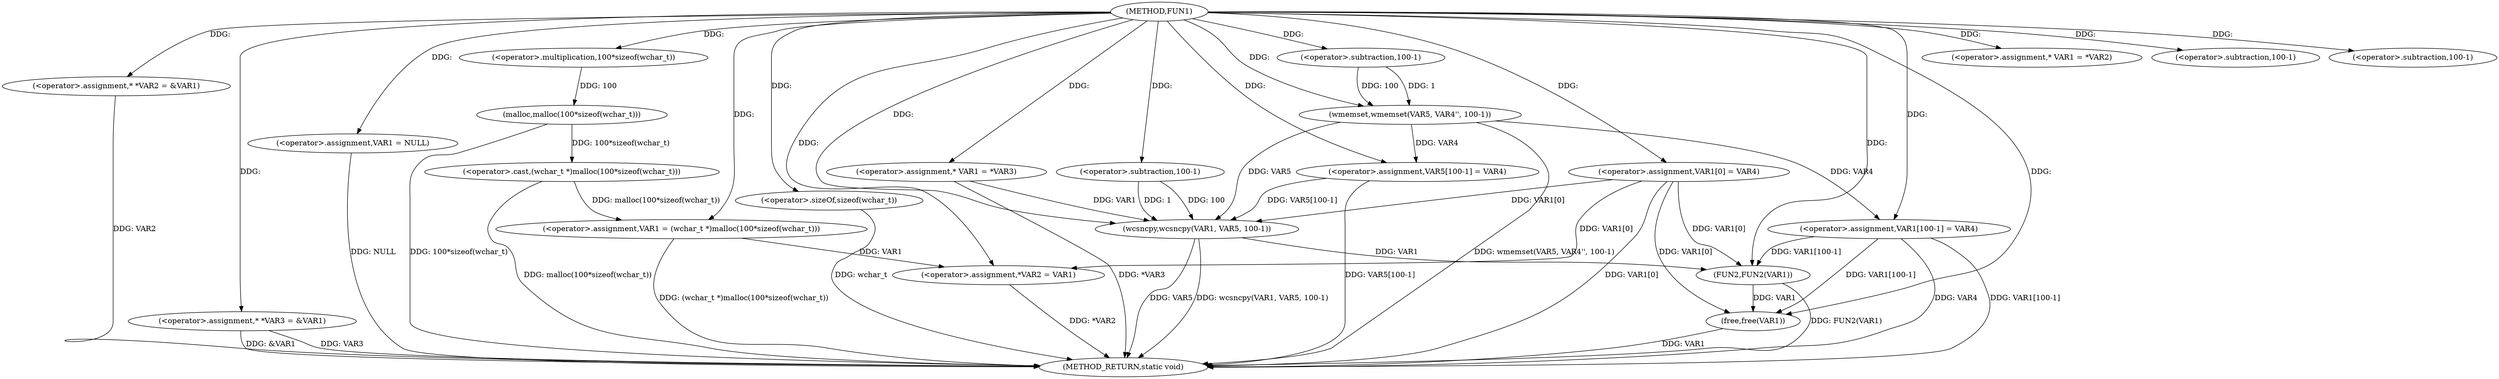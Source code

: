 digraph FUN1 {  
"1000100" [label = "(METHOD,FUN1)" ]
"1000178" [label = "(METHOD_RETURN,static void)" ]
"1000104" [label = "(<operator>.assignment,* *VAR2 = &VAR1)" ]
"1000109" [label = "(<operator>.assignment,* *VAR3 = &VAR1)" ]
"1000113" [label = "(<operator>.assignment,VAR1 = NULL)" ]
"1000118" [label = "(<operator>.assignment,* VAR1 = *VAR2)" ]
"1000122" [label = "(<operator>.assignment,VAR1 = (wchar_t *)malloc(100*sizeof(wchar_t)))" ]
"1000124" [label = "(<operator>.cast,(wchar_t *)malloc(100*sizeof(wchar_t)))" ]
"1000126" [label = "(malloc,malloc(100*sizeof(wchar_t)))" ]
"1000127" [label = "(<operator>.multiplication,100*sizeof(wchar_t))" ]
"1000129" [label = "(<operator>.sizeOf,sizeof(wchar_t))" ]
"1000131" [label = "(<operator>.assignment,VAR1[0] = VAR4)" ]
"1000136" [label = "(<operator>.assignment,*VAR2 = VAR1)" ]
"1000142" [label = "(<operator>.assignment,* VAR1 = *VAR3)" ]
"1000148" [label = "(wmemset,wmemset(VAR5, VAR4'', 100-1))" ]
"1000151" [label = "(<operator>.subtraction,100-1)" ]
"1000154" [label = "(<operator>.assignment,VAR5[100-1] = VAR4)" ]
"1000157" [label = "(<operator>.subtraction,100-1)" ]
"1000161" [label = "(wcsncpy,wcsncpy(VAR1, VAR5, 100-1))" ]
"1000164" [label = "(<operator>.subtraction,100-1)" ]
"1000167" [label = "(<operator>.assignment,VAR1[100-1] = VAR4)" ]
"1000170" [label = "(<operator>.subtraction,100-1)" ]
"1000174" [label = "(FUN2,FUN2(VAR1))" ]
"1000176" [label = "(free,free(VAR1))" ]
  "1000104" -> "1000178"  [ label = "DDG: VAR2"] 
  "1000131" -> "1000178"  [ label = "DDG: VAR1[0]"] 
  "1000113" -> "1000178"  [ label = "DDG: NULL"] 
  "1000126" -> "1000178"  [ label = "DDG: 100*sizeof(wchar_t)"] 
  "1000161" -> "1000178"  [ label = "DDG: VAR5"] 
  "1000167" -> "1000178"  [ label = "DDG: VAR1[100-1]"] 
  "1000129" -> "1000178"  [ label = "DDG: wchar_t"] 
  "1000124" -> "1000178"  [ label = "DDG: malloc(100*sizeof(wchar_t))"] 
  "1000154" -> "1000178"  [ label = "DDG: VAR5[100-1]"] 
  "1000142" -> "1000178"  [ label = "DDG: *VAR3"] 
  "1000148" -> "1000178"  [ label = "DDG: wmemset(VAR5, VAR4'', 100-1)"] 
  "1000109" -> "1000178"  [ label = "DDG: VAR3"] 
  "1000167" -> "1000178"  [ label = "DDG: VAR4"] 
  "1000176" -> "1000178"  [ label = "DDG: VAR1"] 
  "1000109" -> "1000178"  [ label = "DDG: &VAR1"] 
  "1000161" -> "1000178"  [ label = "DDG: wcsncpy(VAR1, VAR5, 100-1)"] 
  "1000174" -> "1000178"  [ label = "DDG: FUN2(VAR1)"] 
  "1000136" -> "1000178"  [ label = "DDG: *VAR2"] 
  "1000122" -> "1000178"  [ label = "DDG: (wchar_t *)malloc(100*sizeof(wchar_t))"] 
  "1000100" -> "1000104"  [ label = "DDG: "] 
  "1000100" -> "1000109"  [ label = "DDG: "] 
  "1000100" -> "1000113"  [ label = "DDG: "] 
  "1000100" -> "1000118"  [ label = "DDG: "] 
  "1000124" -> "1000122"  [ label = "DDG: malloc(100*sizeof(wchar_t))"] 
  "1000100" -> "1000122"  [ label = "DDG: "] 
  "1000126" -> "1000124"  [ label = "DDG: 100*sizeof(wchar_t)"] 
  "1000127" -> "1000126"  [ label = "DDG: 100"] 
  "1000100" -> "1000127"  [ label = "DDG: "] 
  "1000100" -> "1000129"  [ label = "DDG: "] 
  "1000100" -> "1000131"  [ label = "DDG: "] 
  "1000122" -> "1000136"  [ label = "DDG: VAR1"] 
  "1000131" -> "1000136"  [ label = "DDG: VAR1[0]"] 
  "1000100" -> "1000136"  [ label = "DDG: "] 
  "1000100" -> "1000142"  [ label = "DDG: "] 
  "1000100" -> "1000148"  [ label = "DDG: "] 
  "1000151" -> "1000148"  [ label = "DDG: 100"] 
  "1000151" -> "1000148"  [ label = "DDG: 1"] 
  "1000100" -> "1000151"  [ label = "DDG: "] 
  "1000148" -> "1000154"  [ label = "DDG: VAR4"] 
  "1000100" -> "1000154"  [ label = "DDG: "] 
  "1000100" -> "1000157"  [ label = "DDG: "] 
  "1000131" -> "1000161"  [ label = "DDG: VAR1[0]"] 
  "1000142" -> "1000161"  [ label = "DDG: VAR1"] 
  "1000100" -> "1000161"  [ label = "DDG: "] 
  "1000154" -> "1000161"  [ label = "DDG: VAR5[100-1]"] 
  "1000148" -> "1000161"  [ label = "DDG: VAR5"] 
  "1000164" -> "1000161"  [ label = "DDG: 100"] 
  "1000164" -> "1000161"  [ label = "DDG: 1"] 
  "1000100" -> "1000164"  [ label = "DDG: "] 
  "1000100" -> "1000167"  [ label = "DDG: "] 
  "1000148" -> "1000167"  [ label = "DDG: VAR4"] 
  "1000100" -> "1000170"  [ label = "DDG: "] 
  "1000167" -> "1000174"  [ label = "DDG: VAR1[100-1]"] 
  "1000131" -> "1000174"  [ label = "DDG: VAR1[0]"] 
  "1000161" -> "1000174"  [ label = "DDG: VAR1"] 
  "1000100" -> "1000174"  [ label = "DDG: "] 
  "1000167" -> "1000176"  [ label = "DDG: VAR1[100-1]"] 
  "1000131" -> "1000176"  [ label = "DDG: VAR1[0]"] 
  "1000174" -> "1000176"  [ label = "DDG: VAR1"] 
  "1000100" -> "1000176"  [ label = "DDG: "] 
}
